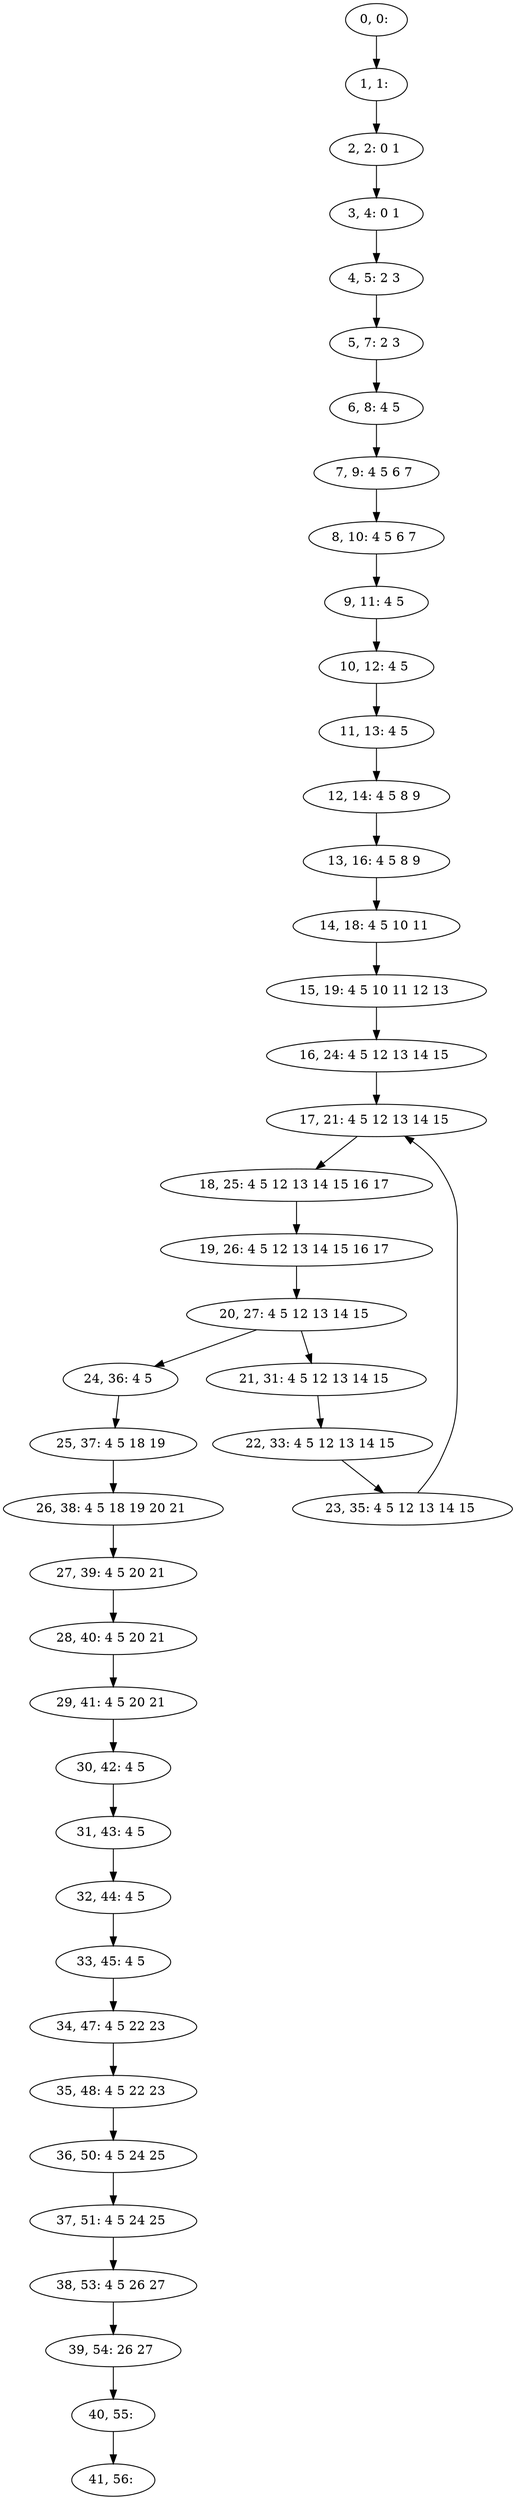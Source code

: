 digraph G {
0[label="0, 0: "];
1[label="1, 1: "];
2[label="2, 2: 0 1 "];
3[label="3, 4: 0 1 "];
4[label="4, 5: 2 3 "];
5[label="5, 7: 2 3 "];
6[label="6, 8: 4 5 "];
7[label="7, 9: 4 5 6 7 "];
8[label="8, 10: 4 5 6 7 "];
9[label="9, 11: 4 5 "];
10[label="10, 12: 4 5 "];
11[label="11, 13: 4 5 "];
12[label="12, 14: 4 5 8 9 "];
13[label="13, 16: 4 5 8 9 "];
14[label="14, 18: 4 5 10 11 "];
15[label="15, 19: 4 5 10 11 12 13 "];
16[label="16, 24: 4 5 12 13 14 15 "];
17[label="17, 21: 4 5 12 13 14 15 "];
18[label="18, 25: 4 5 12 13 14 15 16 17 "];
19[label="19, 26: 4 5 12 13 14 15 16 17 "];
20[label="20, 27: 4 5 12 13 14 15 "];
21[label="21, 31: 4 5 12 13 14 15 "];
22[label="22, 33: 4 5 12 13 14 15 "];
23[label="23, 35: 4 5 12 13 14 15 "];
24[label="24, 36: 4 5 "];
25[label="25, 37: 4 5 18 19 "];
26[label="26, 38: 4 5 18 19 20 21 "];
27[label="27, 39: 4 5 20 21 "];
28[label="28, 40: 4 5 20 21 "];
29[label="29, 41: 4 5 20 21 "];
30[label="30, 42: 4 5 "];
31[label="31, 43: 4 5 "];
32[label="32, 44: 4 5 "];
33[label="33, 45: 4 5 "];
34[label="34, 47: 4 5 22 23 "];
35[label="35, 48: 4 5 22 23 "];
36[label="36, 50: 4 5 24 25 "];
37[label="37, 51: 4 5 24 25 "];
38[label="38, 53: 4 5 26 27 "];
39[label="39, 54: 26 27 "];
40[label="40, 55: "];
41[label="41, 56: "];
0->1 ;
1->2 ;
2->3 ;
3->4 ;
4->5 ;
5->6 ;
6->7 ;
7->8 ;
8->9 ;
9->10 ;
10->11 ;
11->12 ;
12->13 ;
13->14 ;
14->15 ;
15->16 ;
16->17 ;
17->18 ;
18->19 ;
19->20 ;
20->21 ;
20->24 ;
21->22 ;
22->23 ;
23->17 ;
24->25 ;
25->26 ;
26->27 ;
27->28 ;
28->29 ;
29->30 ;
30->31 ;
31->32 ;
32->33 ;
33->34 ;
34->35 ;
35->36 ;
36->37 ;
37->38 ;
38->39 ;
39->40 ;
40->41 ;
}

